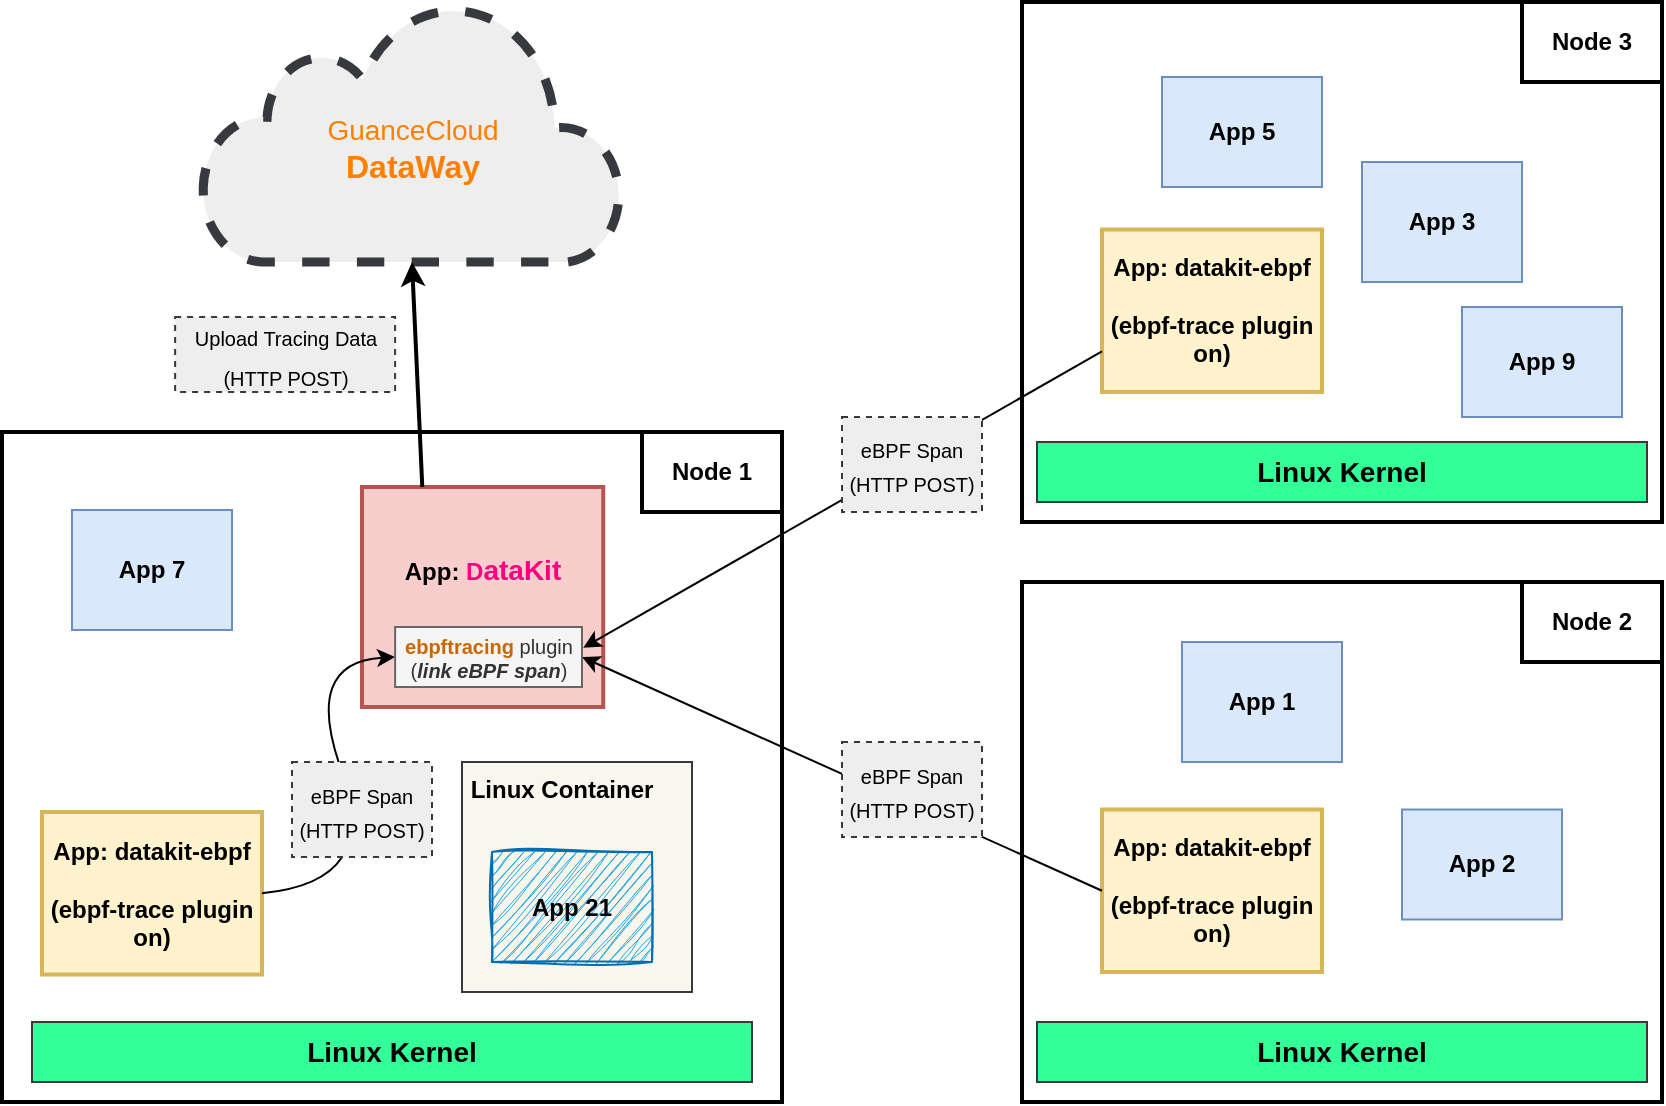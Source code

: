 <mxfile>
    <diagram id="28vCwuglzILhck-2BVH3" name="Page-1">
        <mxGraphModel dx="1394" dy="840" grid="1" gridSize="10" guides="1" tooltips="1" connect="1" arrows="1" fold="1" page="1" pageScale="1" pageWidth="1169" pageHeight="827" math="0" shadow="0">
            <root>
                <mxCell id="0"/>
                <mxCell id="1" parent="0"/>
                <mxCell id="42" value="" style="rounded=0;whiteSpace=wrap;html=1;strokeColor=#000000;strokeWidth=2;fontSize=14;fontColor=#000000;fillColor=default;" parent="1" vertex="1">
                    <mxGeometry x="160" y="315" width="390" height="335" as="geometry"/>
                </mxCell>
                <mxCell id="13" value="" style="rounded=0;whiteSpace=wrap;html=1;strokeWidth=2;" parent="1" vertex="1">
                    <mxGeometry x="670" y="390" width="320" height="260" as="geometry"/>
                </mxCell>
                <mxCell id="4" value="&lt;font color=&quot;#000000&quot;&gt;&lt;b&gt;App 1&lt;/b&gt;&lt;/font&gt;" style="rounded=0;whiteSpace=wrap;html=1;fillColor=#dae8fc;strokeColor=#6c8ebf;glass=0;shadow=0;" parent="1" vertex="1">
                    <mxGeometry x="750" y="420" width="80" height="60" as="geometry"/>
                </mxCell>
                <mxCell id="6" value="&lt;b&gt;Node 1&lt;/b&gt;" style="text;html=1;strokeColor=default;fillColor=none;align=center;verticalAlign=middle;whiteSpace=wrap;rounded=0;strokeWidth=2;" parent="1" vertex="1">
                    <mxGeometry x="480" y="315" width="70" height="40" as="geometry"/>
                </mxCell>
                <mxCell id="10" value="&lt;b&gt;App: &lt;font color=&quot;#ff0080&quot;&gt;D&lt;font style=&quot;font-size: 14px;&quot;&gt;ataKit&lt;/font&gt;&lt;/font&gt;&lt;br&gt;&lt;br&gt;&lt;br&gt;&lt;/b&gt;" style="rounded=0;whiteSpace=wrap;html=1;fillColor=#f8cecc;strokeColor=#b85450;strokeWidth=2;" parent="1" vertex="1">
                    <mxGeometry x="340" y="342.5" width="120.62" height="110" as="geometry"/>
                </mxCell>
                <mxCell id="12" value="&lt;font color=&quot;#000000&quot;&gt;&lt;b&gt;App 2&lt;/b&gt;&lt;/font&gt;" style="rounded=0;whiteSpace=wrap;html=1;fillColor=#dae8fc;strokeColor=#6c8ebf;shadow=0;" parent="1" vertex="1">
                    <mxGeometry x="860" y="503.75" width="80" height="55" as="geometry"/>
                </mxCell>
                <mxCell id="14" value="" style="rounded=0;whiteSpace=wrap;html=1;strokeWidth=2;" parent="1" vertex="1">
                    <mxGeometry x="670" y="100" width="320" height="260" as="geometry"/>
                </mxCell>
                <mxCell id="15" value="&lt;font color=&quot;#000000&quot;&gt;&lt;b&gt;App 3&lt;/b&gt;&lt;/font&gt;" style="rounded=0;whiteSpace=wrap;html=1;fillColor=#dae8fc;strokeColor=#6c8ebf;" parent="1" vertex="1">
                    <mxGeometry x="840" y="180" width="80" height="60" as="geometry"/>
                </mxCell>
                <mxCell id="18" value="&lt;b&gt;App 5&lt;/b&gt;" style="rounded=0;whiteSpace=wrap;html=1;fillColor=#dae8fc;strokeColor=#6c8ebf;" parent="1" vertex="1">
                    <mxGeometry x="740" y="137.5" width="80" height="55" as="geometry"/>
                </mxCell>
                <mxCell id="19" value="&lt;font color=&quot;#000000&quot;&gt;&lt;b&gt;App 7&lt;/b&gt;&lt;/font&gt;" style="rounded=0;whiteSpace=wrap;html=1;fillColor=#dae8fc;strokeColor=#6c8ebf;" parent="1" vertex="1">
                    <mxGeometry x="195" y="354" width="80" height="60" as="geometry"/>
                </mxCell>
                <mxCell id="22" value="&lt;b&gt;App 9&lt;/b&gt;" style="rounded=0;whiteSpace=wrap;html=1;fillColor=#dae8fc;strokeColor=#6c8ebf;" parent="1" vertex="1">
                    <mxGeometry x="890" y="252.5" width="80" height="55" as="geometry"/>
                </mxCell>
                <mxCell id="27" value="" style="rounded=0;whiteSpace=wrap;html=1;strokeColor=#36393d;strokeWidth=1;fontSize=16;fillColor=#33FF99;" parent="1" vertex="1">
                    <mxGeometry x="677.5" y="320" width="305" height="30" as="geometry"/>
                </mxCell>
                <mxCell id="26" value="&lt;font size=&quot;1&quot; style=&quot;&quot;&gt;&lt;b style=&quot;font-size: 14px;&quot;&gt;Linux Kernel&lt;/b&gt;&lt;/font&gt;" style="text;html=1;strokeColor=none;fillColor=none;align=center;verticalAlign=middle;whiteSpace=wrap;rounded=0;fontColor=#000000;" parent="1" vertex="1">
                    <mxGeometry x="775" y="320" width="110" height="30" as="geometry"/>
                </mxCell>
                <mxCell id="31" value="" style="whiteSpace=wrap;html=1;aspect=fixed;strokeColor=#36393d;strokeWidth=1;fontSize=14;fillColor=#f9f7ed;" parent="1" vertex="1">
                    <mxGeometry x="390" y="480" width="115" height="115" as="geometry"/>
                </mxCell>
                <mxCell id="20" value="&lt;font color=&quot;#000000&quot;&gt;&lt;b&gt;App 21&lt;/b&gt;&lt;/font&gt;" style="rounded=0;whiteSpace=wrap;html=1;sketch=1;curveFitting=1;jiggle=2;fillColor=#1ba1e2;fontColor=#ffffff;strokeColor=#006EAF;" parent="1" vertex="1">
                    <mxGeometry x="405" y="525" width="80" height="55" as="geometry"/>
                </mxCell>
                <mxCell id="32" value="&lt;b&gt;Node 2&lt;/b&gt;" style="text;html=1;strokeColor=default;fillColor=none;align=center;verticalAlign=middle;whiteSpace=wrap;rounded=0;strokeWidth=2;" parent="1" vertex="1">
                    <mxGeometry x="920" y="390" width="70" height="40" as="geometry"/>
                </mxCell>
                <mxCell id="33" value="&lt;b&gt;Node 3&lt;/b&gt;" style="text;html=1;strokeColor=default;fillColor=none;align=center;verticalAlign=middle;whiteSpace=wrap;rounded=0;strokeWidth=2;" parent="1" vertex="1">
                    <mxGeometry x="920" y="100" width="70" height="40" as="geometry"/>
                </mxCell>
                <mxCell id="34" value="&lt;b&gt;App: datakit-ebpf&lt;br&gt;&lt;br&gt;(ebpf-trace plugin on)&lt;/b&gt;" style="rounded=0;whiteSpace=wrap;html=1;fillColor=#fff2cc;strokeColor=#d6b656;strokeWidth=2;" parent="1" vertex="1">
                    <mxGeometry x="180" y="505" width="110" height="81.25" as="geometry"/>
                </mxCell>
                <mxCell id="36" value="" style="rounded=0;whiteSpace=wrap;html=1;strokeColor=#36393d;strokeWidth=1;fontSize=16;fillColor=#33FF99;" parent="1" vertex="1">
                    <mxGeometry x="677.5" y="610" width="305" height="30" as="geometry"/>
                </mxCell>
                <mxCell id="37" value="&lt;font size=&quot;1&quot; style=&quot;&quot;&gt;&lt;b style=&quot;font-size: 14px;&quot;&gt;Linux Kernel&lt;/b&gt;&lt;/font&gt;" style="text;html=1;strokeColor=none;fillColor=none;align=center;verticalAlign=middle;whiteSpace=wrap;rounded=0;fontColor=#000000;" parent="1" vertex="1">
                    <mxGeometry x="775" y="610" width="110" height="30" as="geometry"/>
                </mxCell>
                <mxCell id="38" value="&lt;b&gt;&lt;font style=&quot;font-size: 12px;&quot;&gt;Linux Container&lt;/font&gt;&lt;/b&gt;" style="text;html=1;strokeColor=none;fillColor=none;align=center;verticalAlign=middle;whiteSpace=wrap;rounded=0;sketch=1;strokeWidth=2;fontSize=14;fontColor=#000000;" parent="1" vertex="1">
                    <mxGeometry x="390" y="480" width="100" height="25" as="geometry"/>
                </mxCell>
                <mxCell id="40" value="" style="rounded=0;whiteSpace=wrap;html=1;strokeColor=#36393d;strokeWidth=1;fontSize=16;fillColor=#33FF99;" parent="1" vertex="1">
                    <mxGeometry x="175" y="610" width="360" height="30" as="geometry"/>
                </mxCell>
                <mxCell id="41" value="&lt;font size=&quot;1&quot; style=&quot;&quot;&gt;&lt;b style=&quot;font-size: 14px;&quot;&gt;Linux Kernel&lt;/b&gt;&lt;/font&gt;" style="text;html=1;strokeColor=none;fillColor=none;align=center;verticalAlign=middle;whiteSpace=wrap;rounded=0;fontColor=#000000;" parent="1" vertex="1">
                    <mxGeometry x="300" y="610" width="110" height="30" as="geometry"/>
                </mxCell>
                <mxCell id="45" value="&lt;b&gt;App: datakit-ebpf&lt;br&gt;&lt;br&gt;(ebpf-trace plugin on)&lt;/b&gt;" style="rounded=0;whiteSpace=wrap;html=1;fillColor=#fff2cc;strokeColor=#d6b656;strokeWidth=2;" parent="1" vertex="1">
                    <mxGeometry x="710" y="503.75" width="110" height="81.25" as="geometry"/>
                </mxCell>
                <mxCell id="47" value="&lt;b&gt;App: datakit-ebpf&lt;br&gt;&lt;br&gt;(ebpf-trace plugin on)&lt;/b&gt;" style="rounded=0;whiteSpace=wrap;html=1;fillColor=#fff2cc;strokeColor=#d6b656;strokeWidth=2;" parent="1" vertex="1">
                    <mxGeometry x="710" y="213.75" width="110" height="81.25" as="geometry"/>
                </mxCell>
                <mxCell id="49" value="" style="endArrow=classic;html=1;fontSize=14;fontColor=#000000;entryX=1;entryY=0.5;entryDx=0;entryDy=0;exitX=0;exitY=0.5;exitDx=0;exitDy=0;" parent="1" source="45" target="81" edge="1">
                    <mxGeometry width="50" height="50" relative="1" as="geometry">
                        <mxPoint x="720" y="550" as="sourcePoint"/>
                        <mxPoint x="770" y="500" as="targetPoint"/>
                    </mxGeometry>
                </mxCell>
                <mxCell id="56" value="" style="curved=1;endArrow=classic;html=1;fontSize=14;fontColor=#000000;exitX=1;exitY=0.5;exitDx=0;exitDy=0;entryX=0;entryY=0.5;entryDx=0;entryDy=0;" parent="1" source="34" target="81" edge="1">
                    <mxGeometry width="50" height="50" relative="1" as="geometry">
                        <mxPoint x="300" y="540" as="sourcePoint"/>
                        <mxPoint x="350" y="490" as="targetPoint"/>
                        <Array as="points">
                            <mxPoint x="350" y="540"/>
                            <mxPoint x="310" y="430"/>
                        </Array>
                    </mxGeometry>
                </mxCell>
                <mxCell id="66" value="" style="endArrow=classic;html=1;fontSize=14;fontColor=#FF0080;exitX=0;exitY=0.75;exitDx=0;exitDy=0;entryX=1.007;entryY=0.345;entryDx=0;entryDy=0;entryPerimeter=0;" parent="1" source="47" target="81" edge="1">
                    <mxGeometry width="50" height="50" relative="1" as="geometry">
                        <mxPoint x="630" y="190" as="sourcePoint"/>
                        <mxPoint x="680" y="140" as="targetPoint"/>
                    </mxGeometry>
                </mxCell>
                <mxCell id="69" value="&lt;br&gt;&lt;font color=&quot;#ff8000&quot;&gt;GuanceCloud&lt;/font&gt;&lt;br&gt;&lt;b&gt;&lt;font style=&quot;font-size: 16px;&quot; color=&quot;#ff8000&quot;&gt;DataWay&lt;/font&gt;&lt;/b&gt;" style="html=1;outlineConnect=0;gradientDirection=north;strokeWidth=2;shape=mxgraph.networks.cloud;dashed=1;sketch=0;fontSize=14;fillColor=#eeeeee;strokeColor=#36393d;" parent="1" vertex="1">
                    <mxGeometry x="260" y="100" width="210" height="130" as="geometry"/>
                </mxCell>
                <mxCell id="77" value="" style="endArrow=classic;html=1;strokeWidth=2;fontSize=12;fontColor=#000000;exitX=0.25;exitY=0;exitDx=0;exitDy=0;entryX=0.5;entryY=1;entryDx=0;entryDy=0;entryPerimeter=0;" parent="1" source="10" target="69" edge="1">
                    <mxGeometry width="50" height="50" relative="1" as="geometry">
                        <mxPoint x="440" y="270" as="sourcePoint"/>
                        <mxPoint x="490" y="220" as="targetPoint"/>
                    </mxGeometry>
                </mxCell>
                <mxCell id="73" value="&lt;font style=&quot;font-size: 10px;&quot;&gt;Upload Tracing Data&lt;br&gt;(HTTP POST)&lt;/font&gt;" style="text;html=1;align=center;verticalAlign=middle;whiteSpace=wrap;rounded=0;dashed=1;sketch=0;strokeWidth=1;fontSize=16;fillColor=#eeeeee;strokeColor=#36393d;" parent="1" vertex="1">
                    <mxGeometry x="246.56" y="257.5" width="110" height="37.5" as="geometry"/>
                </mxCell>
                <mxCell id="78" value="&lt;font style=&quot;font-size: 10px;&quot;&gt;eBPF Span&lt;br&gt;(HTTP POST)&lt;/font&gt;" style="text;html=1;strokeColor=#36393d;fillColor=#eeeeee;align=center;verticalAlign=middle;whiteSpace=wrap;rounded=0;sketch=0;strokeWidth=1;fontSize=14;dashed=1;" parent="1" vertex="1">
                    <mxGeometry x="580" y="470" width="70" height="47.5" as="geometry"/>
                </mxCell>
                <mxCell id="79" value="&lt;font style=&quot;font-size: 10px;&quot;&gt;eBPF Span&lt;br&gt;(HTTP POST)&lt;/font&gt;" style="text;html=1;strokeColor=#36393d;fillColor=#eeeeee;align=center;verticalAlign=middle;whiteSpace=wrap;rounded=0;sketch=0;strokeWidth=1;fontSize=14;dashed=1;" parent="1" vertex="1">
                    <mxGeometry x="580" y="307.5" width="70" height="47.5" as="geometry"/>
                </mxCell>
                <mxCell id="81" value="&lt;font color=&quot;#cc6600&quot;&gt;&lt;b&gt;ebpftracing&lt;/b&gt;&lt;/font&gt; plugin&lt;br&gt;(&lt;i&gt;&lt;b&gt;link eBPF span&lt;/b&gt;&lt;/i&gt;)" style="rounded=0;whiteSpace=wrap;html=1;strokeWidth=1;fontSize=10;fillColor=#f5f5f5;strokeColor=#666666;fontColor=#333333;glass=0;" parent="1" vertex="1">
                    <mxGeometry x="356.56" y="412.5" width="93.44" height="30" as="geometry"/>
                </mxCell>
                <mxCell id="83" value="&lt;font style=&quot;font-size: 10px;&quot;&gt;eBPF Span&lt;br&gt;(HTTP POST)&lt;/font&gt;" style="text;html=1;strokeColor=#36393d;fillColor=#eeeeee;align=center;verticalAlign=middle;whiteSpace=wrap;rounded=0;sketch=0;strokeWidth=1;fontSize=14;dashed=1;" parent="1" vertex="1">
                    <mxGeometry x="305" y="480" width="70" height="47.5" as="geometry"/>
                </mxCell>
            </root>
        </mxGraphModel>
    </diagram>
</mxfile>
